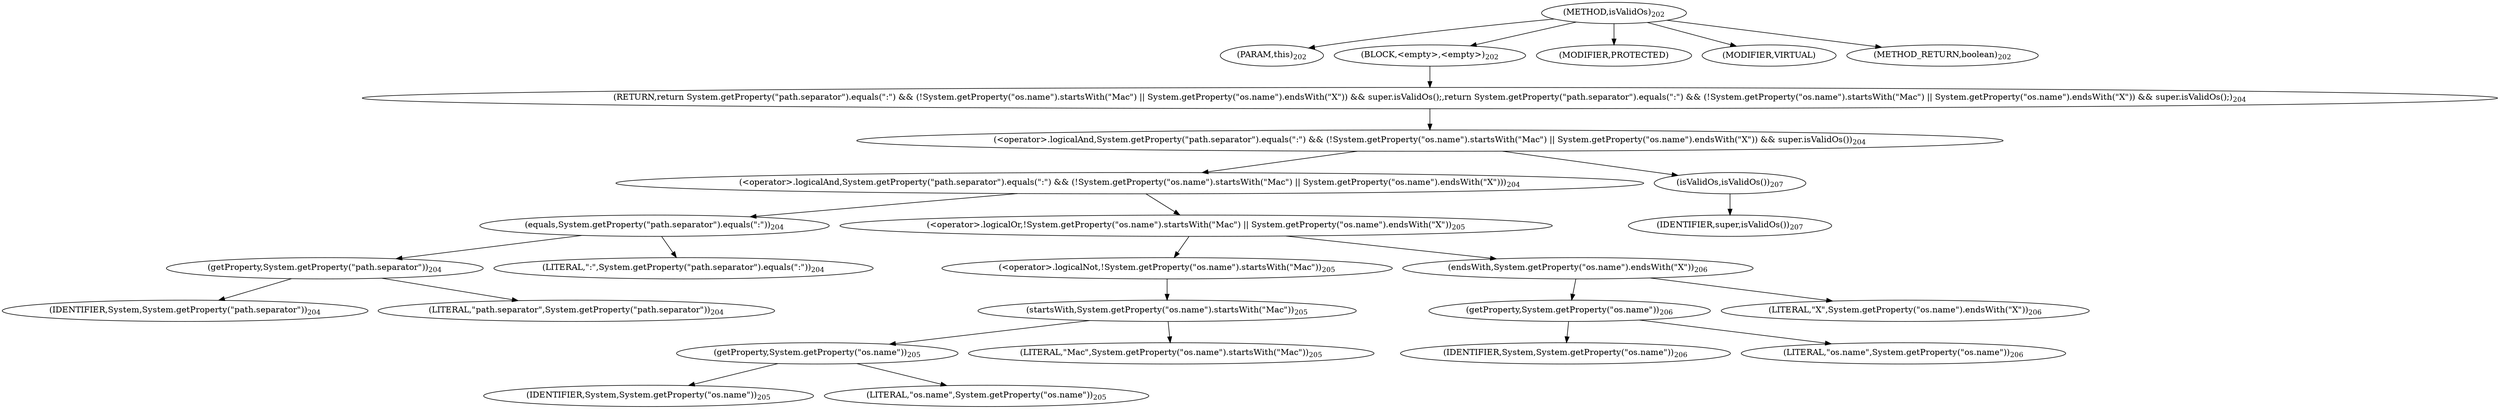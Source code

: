 digraph "isValidOs" {  
"385" [label = <(METHOD,isValidOs)<SUB>202</SUB>> ]
"386" [label = <(PARAM,this)<SUB>202</SUB>> ]
"387" [label = <(BLOCK,&lt;empty&gt;,&lt;empty&gt;)<SUB>202</SUB>> ]
"388" [label = <(RETURN,return System.getProperty(&quot;path.separator&quot;).equals(&quot;:&quot;) &amp;&amp; (!System.getProperty(&quot;os.name&quot;).startsWith(&quot;Mac&quot;) || System.getProperty(&quot;os.name&quot;).endsWith(&quot;X&quot;)) &amp;&amp; super.isValidOs();,return System.getProperty(&quot;path.separator&quot;).equals(&quot;:&quot;) &amp;&amp; (!System.getProperty(&quot;os.name&quot;).startsWith(&quot;Mac&quot;) || System.getProperty(&quot;os.name&quot;).endsWith(&quot;X&quot;)) &amp;&amp; super.isValidOs();)<SUB>204</SUB>> ]
"389" [label = <(&lt;operator&gt;.logicalAnd,System.getProperty(&quot;path.separator&quot;).equals(&quot;:&quot;) &amp;&amp; (!System.getProperty(&quot;os.name&quot;).startsWith(&quot;Mac&quot;) || System.getProperty(&quot;os.name&quot;).endsWith(&quot;X&quot;)) &amp;&amp; super.isValidOs())<SUB>204</SUB>> ]
"390" [label = <(&lt;operator&gt;.logicalAnd,System.getProperty(&quot;path.separator&quot;).equals(&quot;:&quot;) &amp;&amp; (!System.getProperty(&quot;os.name&quot;).startsWith(&quot;Mac&quot;) || System.getProperty(&quot;os.name&quot;).endsWith(&quot;X&quot;)))<SUB>204</SUB>> ]
"391" [label = <(equals,System.getProperty(&quot;path.separator&quot;).equals(&quot;:&quot;))<SUB>204</SUB>> ]
"392" [label = <(getProperty,System.getProperty(&quot;path.separator&quot;))<SUB>204</SUB>> ]
"393" [label = <(IDENTIFIER,System,System.getProperty(&quot;path.separator&quot;))<SUB>204</SUB>> ]
"394" [label = <(LITERAL,&quot;path.separator&quot;,System.getProperty(&quot;path.separator&quot;))<SUB>204</SUB>> ]
"395" [label = <(LITERAL,&quot;:&quot;,System.getProperty(&quot;path.separator&quot;).equals(&quot;:&quot;))<SUB>204</SUB>> ]
"396" [label = <(&lt;operator&gt;.logicalOr,!System.getProperty(&quot;os.name&quot;).startsWith(&quot;Mac&quot;) || System.getProperty(&quot;os.name&quot;).endsWith(&quot;X&quot;))<SUB>205</SUB>> ]
"397" [label = <(&lt;operator&gt;.logicalNot,!System.getProperty(&quot;os.name&quot;).startsWith(&quot;Mac&quot;))<SUB>205</SUB>> ]
"398" [label = <(startsWith,System.getProperty(&quot;os.name&quot;).startsWith(&quot;Mac&quot;))<SUB>205</SUB>> ]
"399" [label = <(getProperty,System.getProperty(&quot;os.name&quot;))<SUB>205</SUB>> ]
"400" [label = <(IDENTIFIER,System,System.getProperty(&quot;os.name&quot;))<SUB>205</SUB>> ]
"401" [label = <(LITERAL,&quot;os.name&quot;,System.getProperty(&quot;os.name&quot;))<SUB>205</SUB>> ]
"402" [label = <(LITERAL,&quot;Mac&quot;,System.getProperty(&quot;os.name&quot;).startsWith(&quot;Mac&quot;))<SUB>205</SUB>> ]
"403" [label = <(endsWith,System.getProperty(&quot;os.name&quot;).endsWith(&quot;X&quot;))<SUB>206</SUB>> ]
"404" [label = <(getProperty,System.getProperty(&quot;os.name&quot;))<SUB>206</SUB>> ]
"405" [label = <(IDENTIFIER,System,System.getProperty(&quot;os.name&quot;))<SUB>206</SUB>> ]
"406" [label = <(LITERAL,&quot;os.name&quot;,System.getProperty(&quot;os.name&quot;))<SUB>206</SUB>> ]
"407" [label = <(LITERAL,&quot;X&quot;,System.getProperty(&quot;os.name&quot;).endsWith(&quot;X&quot;))<SUB>206</SUB>> ]
"408" [label = <(isValidOs,isValidOs())<SUB>207</SUB>> ]
"409" [label = <(IDENTIFIER,super,isValidOs())<SUB>207</SUB>> ]
"410" [label = <(MODIFIER,PROTECTED)> ]
"411" [label = <(MODIFIER,VIRTUAL)> ]
"412" [label = <(METHOD_RETURN,boolean)<SUB>202</SUB>> ]
  "385" -> "386" 
  "385" -> "387" 
  "385" -> "410" 
  "385" -> "411" 
  "385" -> "412" 
  "387" -> "388" 
  "388" -> "389" 
  "389" -> "390" 
  "389" -> "408" 
  "390" -> "391" 
  "390" -> "396" 
  "391" -> "392" 
  "391" -> "395" 
  "392" -> "393" 
  "392" -> "394" 
  "396" -> "397" 
  "396" -> "403" 
  "397" -> "398" 
  "398" -> "399" 
  "398" -> "402" 
  "399" -> "400" 
  "399" -> "401" 
  "403" -> "404" 
  "403" -> "407" 
  "404" -> "405" 
  "404" -> "406" 
  "408" -> "409" 
}

